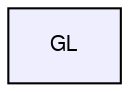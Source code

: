 digraph "GL" {
  compound=true
  node [ fontsize="10", fontname="FreeSans"];
  edge [ labelfontsize="10", labelfontname="FreeSans"];
  dir_de5e469368102364f9e970f027374d0e [shape=box, label="GL", style="filled", fillcolor="#eeeeff", pencolor="black", URL="dir_de5e469368102364f9e970f027374d0e.html"];
}
